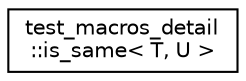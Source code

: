 digraph "Graphical Class Hierarchy"
{
  edge [fontname="Helvetica",fontsize="10",labelfontname="Helvetica",labelfontsize="10"];
  node [fontname="Helvetica",fontsize="10",shape=record];
  rankdir="LR";
  Node0 [label="test_macros_detail\l::is_same\< T, U \>",height=0.2,width=0.4,color="black", fillcolor="white", style="filled",URL="$structtest__macros__detail_1_1is__same.html"];
}
